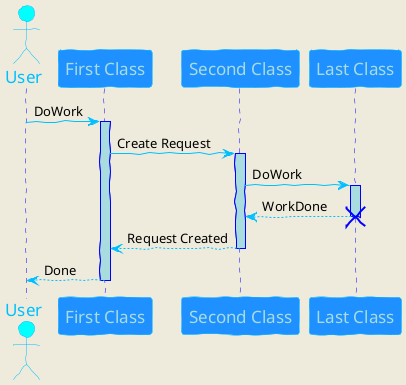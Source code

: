 @startuml
skinparam backgroundColor #EEEBDC
skinparam handwritten true

skinparam sequenceArrowColor DeepSkyBlue
skinparam sequenceActorBorderColor DeepSkyBlue
skinparam sequenceLifeLineBorderColor blue
skinparam sequenceLifeLineBackgroundColor #A9DCDF
skinparam sequenceParticipantBorderColor DeepSkyBlue
skinparam sequenceParticipantBackgroundColor DodgerBlue
skinparam sequenceParticipantFontName Impact
skinparam sequenceParticipantFontSize 17
skinparam sequenceParticipantFontColor #A9DCDF
skinparam sequenceActorBackgroundColor aqua
skinparam sequenceActorFontColor DeepSkyBlue
skinparam sequenceActorFontSize 17
skinparam sequenceActorFontName Aapex

actor User
participant "First Class" as ParticipantA
participant "Second Class" as ParticipantB
participant "Last Class" as ParticipantC

User -> ParticipantA: DoWork
activate ParticipantA

ParticipantA -> ParticipantB: Create Request
activate ParticipantB

ParticipantB -> ParticipantC: DoWork
activate ParticipantC
ParticipantC --> ParticipantB: WorkDone
destroy ParticipantC

ParticipantB --> ParticipantA: Request Created
deactivate ParticipantB

ParticipantA --> User: Done
deactivate ParticipantA
@enduml